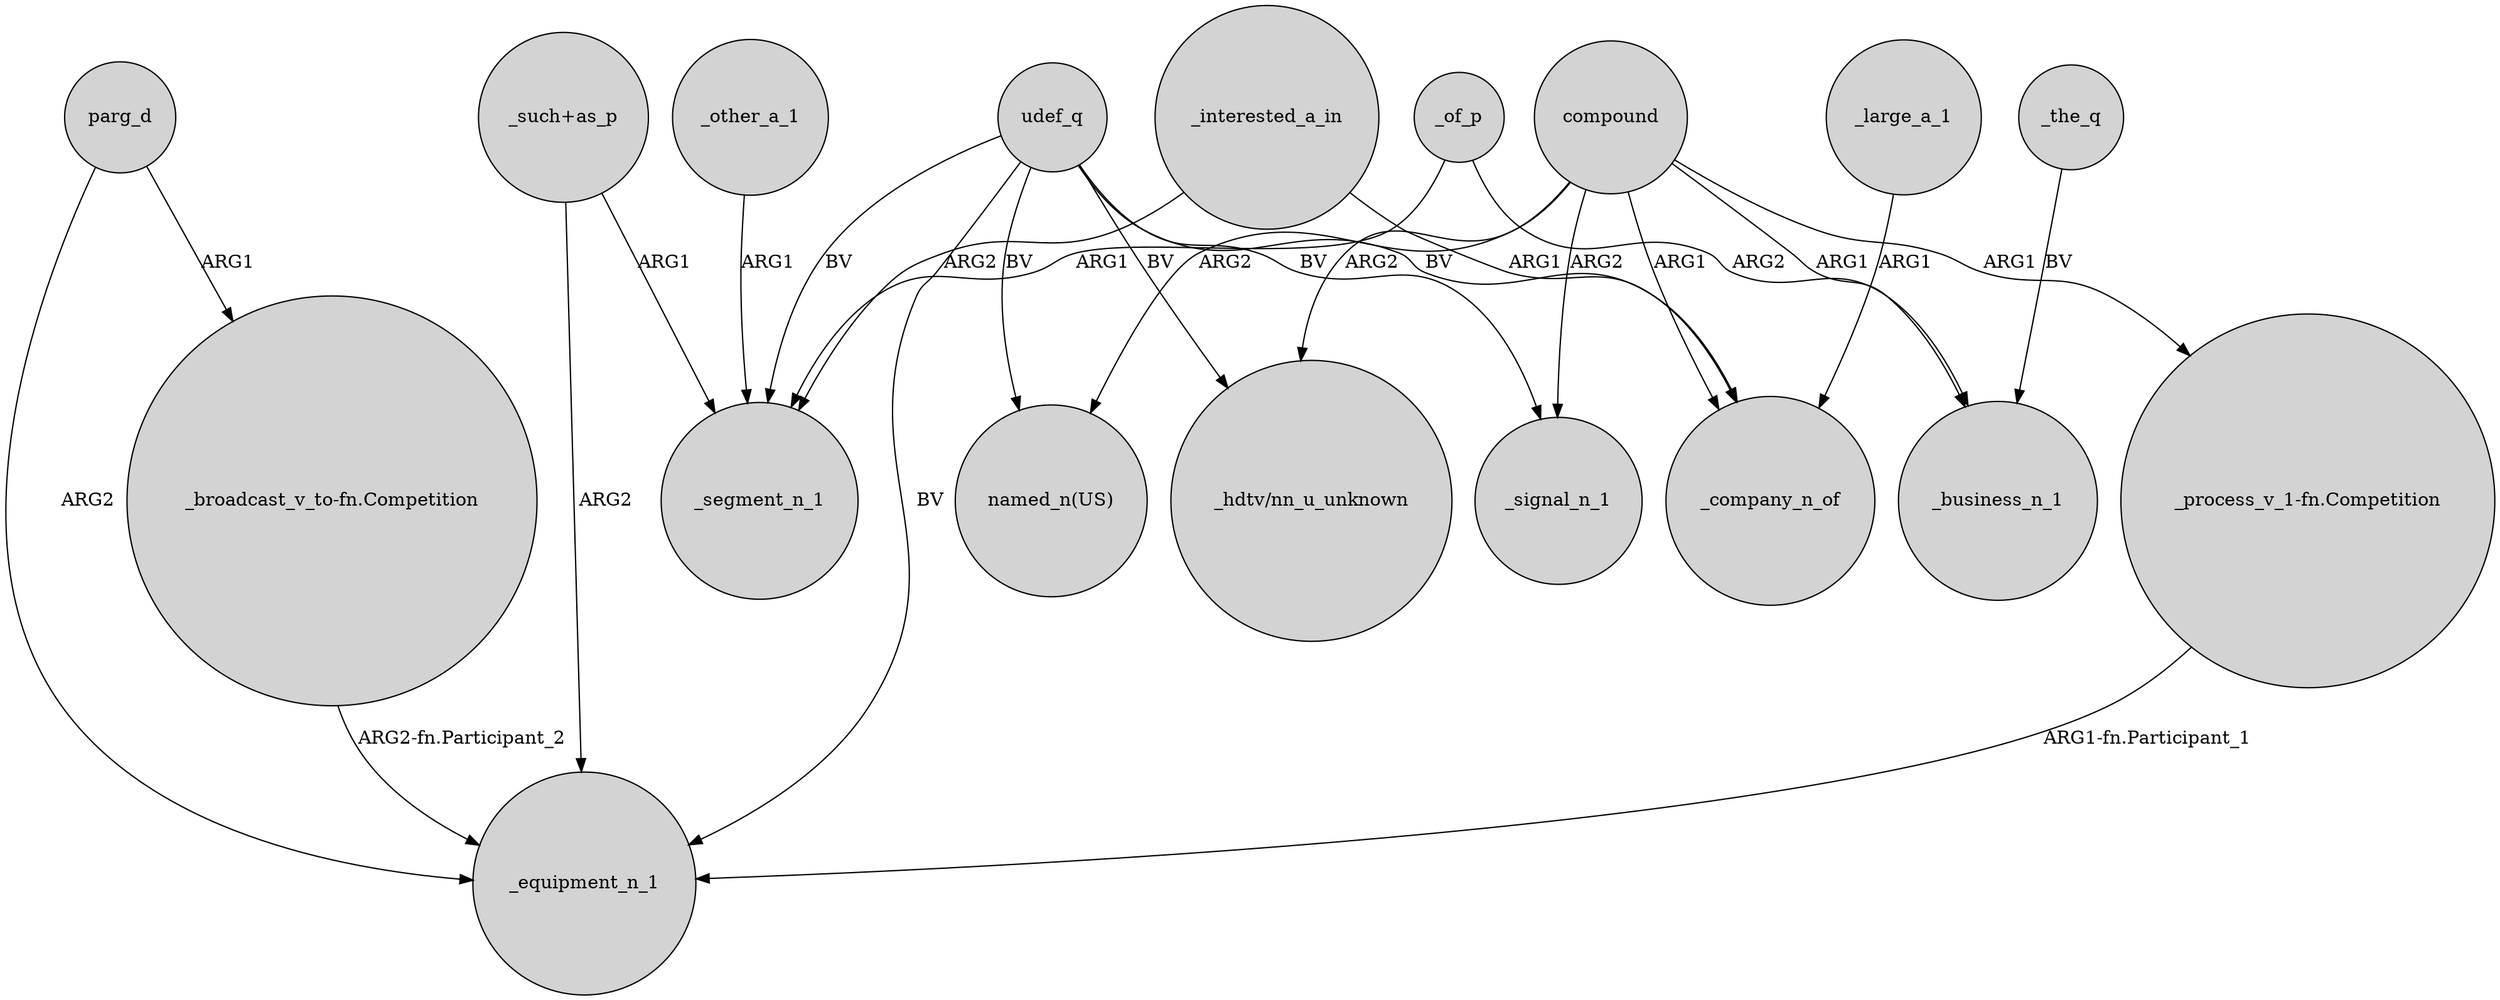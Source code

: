 digraph {
	node [shape=circle style=filled]
	parg_d -> _equipment_n_1 [label=ARG2]
	udef_q -> _equipment_n_1 [label=BV]
	"_such+as_p" -> _segment_n_1 [label=ARG1]
	compound -> _signal_n_1 [label=ARG2]
	udef_q -> _signal_n_1 [label=BV]
	_the_q -> _business_n_1 [label=BV]
	compound -> "_process_v_1-fn.Competition" [label=ARG1]
	compound -> _company_n_of [label=ARG1]
	udef_q -> _segment_n_1 [label=BV]
	_large_a_1 -> _company_n_of [label=ARG1]
	udef_q -> "named_n(US)" [label=BV]
	_of_p -> _segment_n_1 [label=ARG1]
	parg_d -> "_broadcast_v_to-fn.Competition" [label=ARG1]
	udef_q -> "_hdtv/nn_u_unknown" [label=BV]
	udef_q -> _company_n_of [label=BV]
	_of_p -> _business_n_1 [label=ARG2]
	"_process_v_1-fn.Competition" -> _equipment_n_1 [label="ARG1-fn.Participant_1"]
	_other_a_1 -> _segment_n_1 [label=ARG1]
	"_broadcast_v_to-fn.Competition" -> _equipment_n_1 [label="ARG2-fn.Participant_2"]
	compound -> "_hdtv/nn_u_unknown" [label=ARG2]
	_interested_a_in -> _segment_n_1 [label=ARG2]
	compound -> _business_n_1 [label=ARG1]
	compound -> "named_n(US)" [label=ARG2]
	_interested_a_in -> _company_n_of [label=ARG1]
	"_such+as_p" -> _equipment_n_1 [label=ARG2]
}
